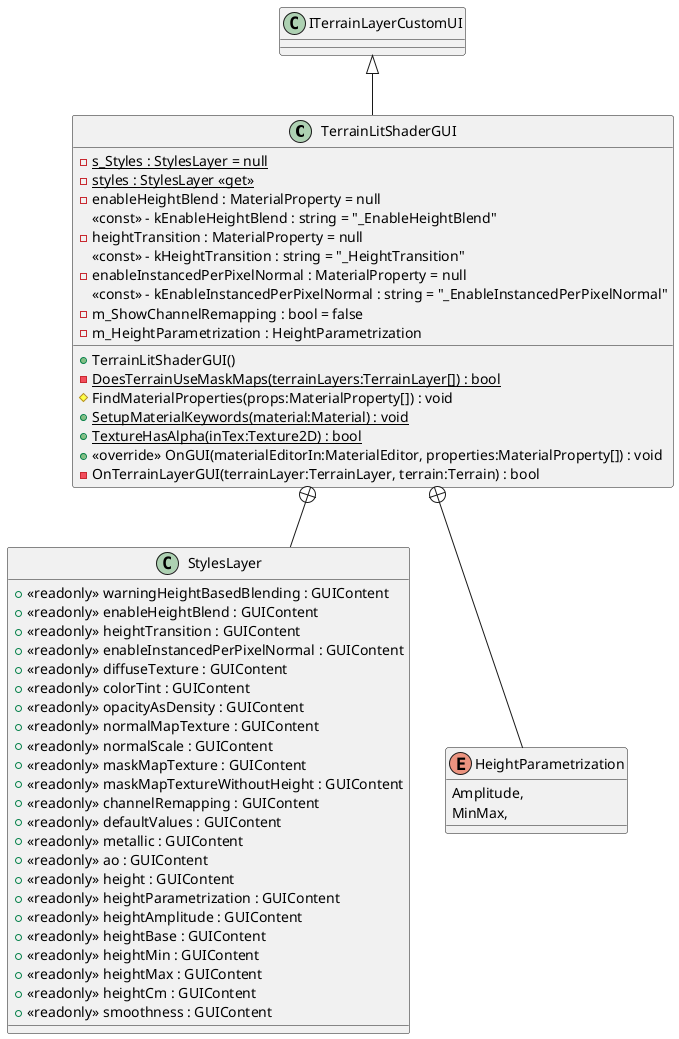 @startuml
class TerrainLitShaderGUI {
    {static} - s_Styles : StylesLayer = null
    - {static} styles : StylesLayer <<get>>
    + TerrainLitShaderGUI()
    - enableHeightBlend : MaterialProperty = null
    <<const>> - kEnableHeightBlend : string = "_EnableHeightBlend"
    - heightTransition : MaterialProperty = null
    <<const>> - kHeightTransition : string = "_HeightTransition"
    - enableInstancedPerPixelNormal : MaterialProperty = null
    <<const>> - kEnableInstancedPerPixelNormal : string = "_EnableInstancedPerPixelNormal"
    - m_ShowChannelRemapping : bool = false
    - m_HeightParametrization : HeightParametrization
    - {static} DoesTerrainUseMaskMaps(terrainLayers:TerrainLayer[]) : bool
    # FindMaterialProperties(props:MaterialProperty[]) : void
    {static} + SetupMaterialKeywords(material:Material) : void
    {static} + TextureHasAlpha(inTex:Texture2D) : bool
    + <<override>> OnGUI(materialEditorIn:MaterialEditor, properties:MaterialProperty[]) : void
    - OnTerrainLayerGUI(terrainLayer:TerrainLayer, terrain:Terrain) : bool
}
class StylesLayer {
    + <<readonly>> warningHeightBasedBlending : GUIContent
    + <<readonly>> enableHeightBlend : GUIContent
    + <<readonly>> heightTransition : GUIContent
    + <<readonly>> enableInstancedPerPixelNormal : GUIContent
    + <<readonly>> diffuseTexture : GUIContent
    + <<readonly>> colorTint : GUIContent
    + <<readonly>> opacityAsDensity : GUIContent
    + <<readonly>> normalMapTexture : GUIContent
    + <<readonly>> normalScale : GUIContent
    + <<readonly>> maskMapTexture : GUIContent
    + <<readonly>> maskMapTextureWithoutHeight : GUIContent
    + <<readonly>> channelRemapping : GUIContent
    + <<readonly>> defaultValues : GUIContent
    + <<readonly>> metallic : GUIContent
    + <<readonly>> ao : GUIContent
    + <<readonly>> height : GUIContent
    + <<readonly>> heightParametrization : GUIContent
    + <<readonly>> heightAmplitude : GUIContent
    + <<readonly>> heightBase : GUIContent
    + <<readonly>> heightMin : GUIContent
    + <<readonly>> heightMax : GUIContent
    + <<readonly>> heightCm : GUIContent
    + <<readonly>> smoothness : GUIContent
}
enum HeightParametrization {
    Amplitude,
    MinMax,
}
ITerrainLayerCustomUI <|-- TerrainLitShaderGUI
TerrainLitShaderGUI +-- StylesLayer
TerrainLitShaderGUI +-- HeightParametrization
@enduml
